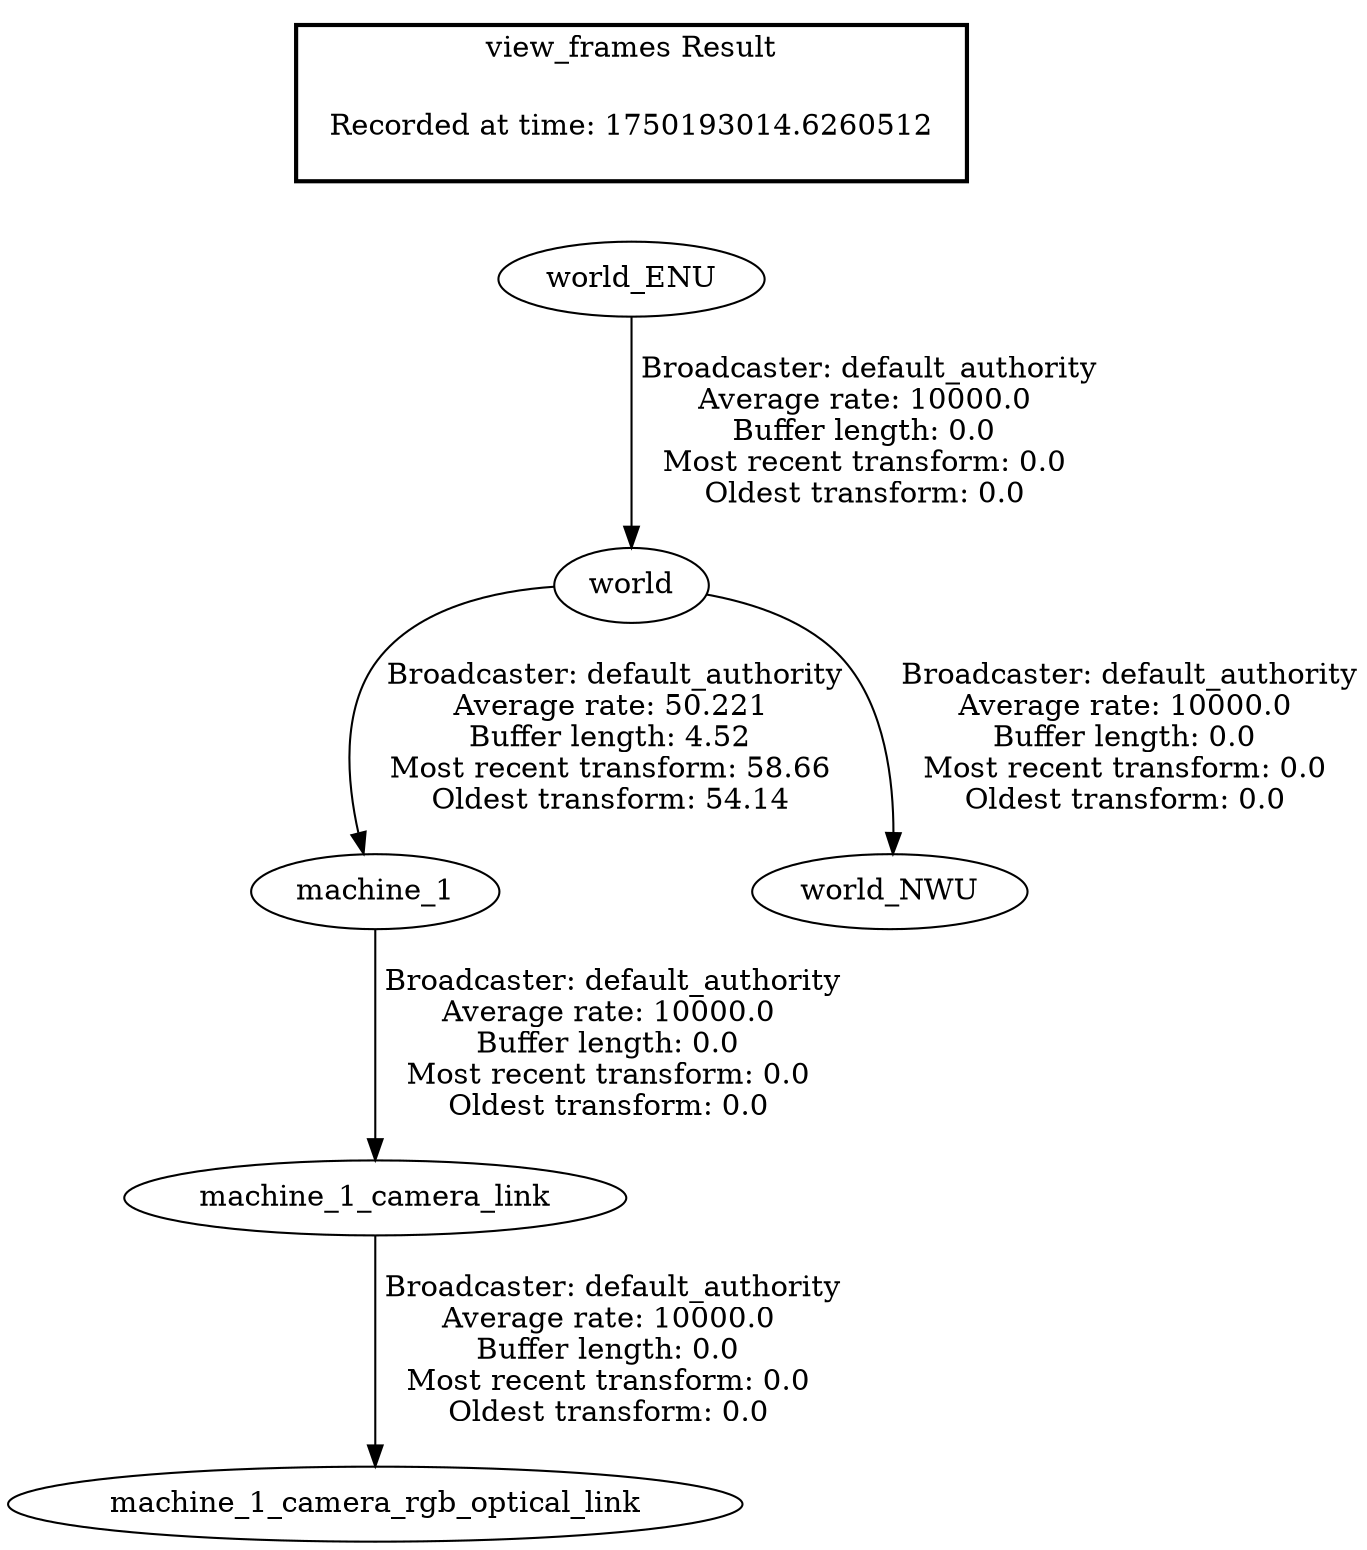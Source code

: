 digraph G {
"world" -> "machine_1"[label=" Broadcaster: default_authority\nAverage rate: 50.221\nBuffer length: 4.52\nMost recent transform: 58.66\nOldest transform: 54.14\n"];
"world_ENU" -> "world"[label=" Broadcaster: default_authority\nAverage rate: 10000.0\nBuffer length: 0.0\nMost recent transform: 0.0\nOldest transform: 0.0\n"];
"world" -> "world_NWU"[label=" Broadcaster: default_authority\nAverage rate: 10000.0\nBuffer length: 0.0\nMost recent transform: 0.0\nOldest transform: 0.0\n"];
"machine_1_camera_link" -> "machine_1_camera_rgb_optical_link"[label=" Broadcaster: default_authority\nAverage rate: 10000.0\nBuffer length: 0.0\nMost recent transform: 0.0\nOldest transform: 0.0\n"];
"machine_1" -> "machine_1_camera_link"[label=" Broadcaster: default_authority\nAverage rate: 10000.0\nBuffer length: 0.0\nMost recent transform: 0.0\nOldest transform: 0.0\n"];
edge [style=invis];
 subgraph cluster_legend { style=bold; color=black; label ="view_frames Result";
"Recorded at time: 1750193014.6260512"[ shape=plaintext ] ;
}->"world_ENU";
}